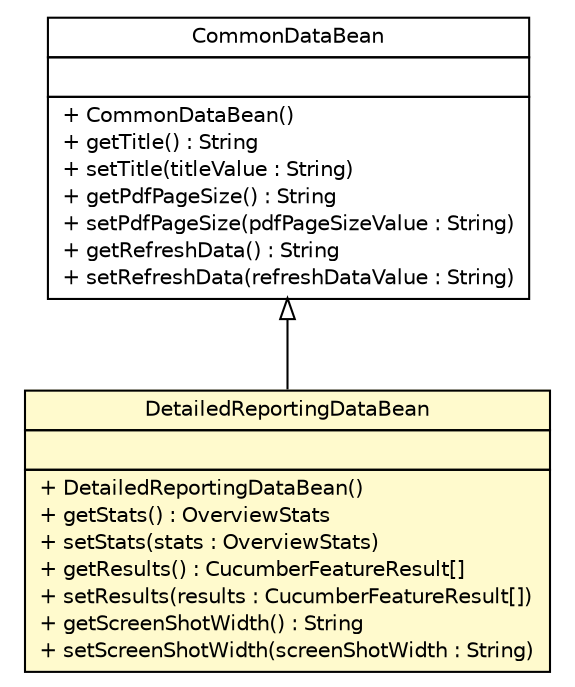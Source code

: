 #!/usr/local/bin/dot
#
# Class diagram 
# Generated by UMLGraph version R5_6 (http://www.umlgraph.org/)
#

digraph G {
	edge [fontname="Helvetica",fontsize=10,labelfontname="Helvetica",labelfontsize=10];
	node [fontname="Helvetica",fontsize=10,shape=plaintext];
	nodesep=0.25;
	ranksep=0.5;
	// com.github.mkolisnyk.cucumber.reporting.types.beans.DetailedReportingDataBean
	c7623 [label=<<table title="com.github.mkolisnyk.cucumber.reporting.types.beans.DetailedReportingDataBean" border="0" cellborder="1" cellspacing="0" cellpadding="2" port="p" bgcolor="lemonChiffon" href="./DetailedReportingDataBean.html">
		<tr><td><table border="0" cellspacing="0" cellpadding="1">
<tr><td align="center" balign="center"> DetailedReportingDataBean </td></tr>
		</table></td></tr>
		<tr><td><table border="0" cellspacing="0" cellpadding="1">
<tr><td align="left" balign="left">  </td></tr>
		</table></td></tr>
		<tr><td><table border="0" cellspacing="0" cellpadding="1">
<tr><td align="left" balign="left"> + DetailedReportingDataBean() </td></tr>
<tr><td align="left" balign="left"> + getStats() : OverviewStats </td></tr>
<tr><td align="left" balign="left"> + setStats(stats : OverviewStats) </td></tr>
<tr><td align="left" balign="left"> + getResults() : CucumberFeatureResult[] </td></tr>
<tr><td align="left" balign="left"> + setResults(results : CucumberFeatureResult[]) </td></tr>
<tr><td align="left" balign="left"> + getScreenShotWidth() : String </td></tr>
<tr><td align="left" balign="left"> + setScreenShotWidth(screenShotWidth : String) </td></tr>
		</table></td></tr>
		</table>>, URL="./DetailedReportingDataBean.html", fontname="Helvetica", fontcolor="black", fontsize=10.0];
	// com.github.mkolisnyk.cucumber.reporting.types.beans.CommonDataBean
	c7628 [label=<<table title="com.github.mkolisnyk.cucumber.reporting.types.beans.CommonDataBean" border="0" cellborder="1" cellspacing="0" cellpadding="2" port="p" href="./CommonDataBean.html">
		<tr><td><table border="0" cellspacing="0" cellpadding="1">
<tr><td align="center" balign="center"> CommonDataBean </td></tr>
		</table></td></tr>
		<tr><td><table border="0" cellspacing="0" cellpadding="1">
<tr><td align="left" balign="left">  </td></tr>
		</table></td></tr>
		<tr><td><table border="0" cellspacing="0" cellpadding="1">
<tr><td align="left" balign="left"> + CommonDataBean() </td></tr>
<tr><td align="left" balign="left"> + getTitle() : String </td></tr>
<tr><td align="left" balign="left"> + setTitle(titleValue : String) </td></tr>
<tr><td align="left" balign="left"> + getPdfPageSize() : String </td></tr>
<tr><td align="left" balign="left"> + setPdfPageSize(pdfPageSizeValue : String) </td></tr>
<tr><td align="left" balign="left"> + getRefreshData() : String </td></tr>
<tr><td align="left" balign="left"> + setRefreshData(refreshDataValue : String) </td></tr>
		</table></td></tr>
		</table>>, URL="./CommonDataBean.html", fontname="Helvetica", fontcolor="black", fontsize=10.0];
	//com.github.mkolisnyk.cucumber.reporting.types.beans.DetailedReportingDataBean extends com.github.mkolisnyk.cucumber.reporting.types.beans.CommonDataBean
	c7628:p -> c7623:p [dir=back,arrowtail=empty];
}

